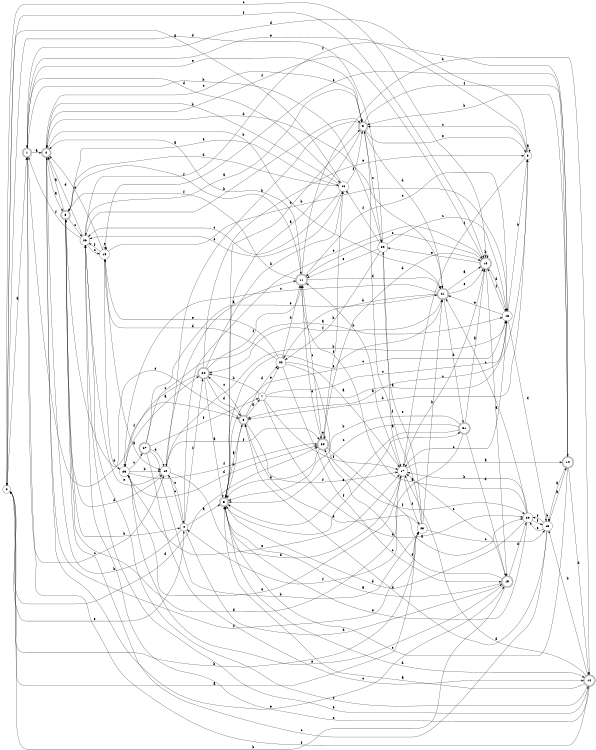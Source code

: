 digraph n26_10 {
__start0 [label="" shape="none"];

rankdir=LR;
size="8,5";

s0 [style="filled", color="black", fillcolor="white" shape="circle", label="0"];
s1 [style="rounded,filled", color="black", fillcolor="white" shape="doublecircle", label="1"];
s2 [style="rounded,filled", color="black", fillcolor="white" shape="doublecircle", label="2"];
s3 [style="rounded,filled", color="black", fillcolor="white" shape="doublecircle", label="3"];
s4 [style="filled", color="black", fillcolor="white" shape="circle", label="4"];
s5 [style="rounded,filled", color="black", fillcolor="white" shape="doublecircle", label="5"];
s6 [style="rounded,filled", color="black", fillcolor="white" shape="doublecircle", label="6"];
s7 [style="filled", color="black", fillcolor="white" shape="circle", label="7"];
s8 [style="filled", color="black", fillcolor="white" shape="circle", label="8"];
s9 [style="rounded,filled", color="black", fillcolor="white" shape="doublecircle", label="9"];
s10 [style="filled", color="black", fillcolor="white" shape="circle", label="10"];
s11 [style="rounded,filled", color="black", fillcolor="white" shape="doublecircle", label="11"];
s12 [style="rounded,filled", color="black", fillcolor="white" shape="doublecircle", label="12"];
s13 [style="filled", color="black", fillcolor="white" shape="circle", label="13"];
s14 [style="rounded,filled", color="black", fillcolor="white" shape="doublecircle", label="14"];
s15 [style="filled", color="black", fillcolor="white" shape="circle", label="15"];
s16 [style="filled", color="black", fillcolor="white" shape="circle", label="16"];
s17 [style="filled", color="black", fillcolor="white" shape="circle", label="17"];
s18 [style="rounded,filled", color="black", fillcolor="white" shape="doublecircle", label="18"];
s19 [style="rounded,filled", color="black", fillcolor="white" shape="doublecircle", label="19"];
s20 [style="filled", color="black", fillcolor="white" shape="circle", label="20"];
s21 [style="rounded,filled", color="black", fillcolor="white" shape="doublecircle", label="21"];
s22 [style="filled", color="black", fillcolor="white" shape="circle", label="22"];
s23 [style="filled", color="black", fillcolor="white" shape="circle", label="23"];
s24 [style="rounded,filled", color="black", fillcolor="white" shape="doublecircle", label="24"];
s25 [style="filled", color="black", fillcolor="white" shape="circle", label="25"];
s26 [style="filled", color="black", fillcolor="white" shape="circle", label="26"];
s27 [style="rounded,filled", color="black", fillcolor="white" shape="doublecircle", label="27"];
s28 [style="filled", color="black", fillcolor="white" shape="circle", label="28"];
s29 [style="filled", color="black", fillcolor="white" shape="circle", label="29"];
s30 [style="rounded,filled", color="black", fillcolor="white" shape="doublecircle", label="30"];
s31 [style="rounded,filled", color="black", fillcolor="white" shape="doublecircle", label="31"];
s0 -> s1 [label="a"];
s0 -> s28 [label="b"];
s0 -> s18 [label="c"];
s0 -> s30 [label="d"];
s0 -> s4 [label="e"];
s0 -> s18 [label="f"];
s1 -> s2 [label="a"];
s1 -> s29 [label="b"];
s1 -> s10 [label="c"];
s1 -> s25 [label="d"];
s1 -> s9 [label="e"];
s1 -> s6 [label="f"];
s2 -> s3 [label="a"];
s2 -> s21 [label="b"];
s2 -> s9 [label="c"];
s2 -> s21 [label="d"];
s2 -> s19 [label="e"];
s2 -> s28 [label="f"];
s3 -> s2 [label="a"];
s3 -> s4 [label="b"];
s3 -> s26 [label="c"];
s3 -> s10 [label="d"];
s3 -> s25 [label="e"];
s3 -> s11 [label="f"];
s4 -> s5 [label="a"];
s4 -> s2 [label="b"];
s4 -> s10 [label="c"];
s4 -> s19 [label="d"];
s4 -> s18 [label="e"];
s4 -> s24 [label="f"];
s5 -> s6 [label="a"];
s5 -> s9 [label="b"];
s5 -> s16 [label="c"];
s5 -> s12 [label="d"];
s5 -> s21 [label="e"];
s5 -> s31 [label="f"];
s6 -> s7 [label="a"];
s6 -> s5 [label="b"];
s6 -> s24 [label="c"];
s6 -> s22 [label="d"];
s6 -> s3 [label="e"];
s6 -> s17 [label="f"];
s7 -> s8 [label="a"];
s7 -> s24 [label="b"];
s7 -> s16 [label="c"];
s7 -> s20 [label="d"];
s7 -> s22 [label="e"];
s7 -> s17 [label="f"];
s8 -> s8 [label="a"];
s8 -> s6 [label="b"];
s8 -> s9 [label="c"];
s8 -> s1 [label="d"];
s8 -> s1 [label="e"];
s8 -> s17 [label="f"];
s9 -> s5 [label="a"];
s9 -> s10 [label="b"];
s9 -> s29 [label="c"];
s9 -> s21 [label="d"];
s9 -> s8 [label="e"];
s9 -> s14 [label="f"];
s10 -> s11 [label="a"];
s10 -> s16 [label="b"];
s10 -> s4 [label="c"];
s10 -> s17 [label="d"];
s10 -> s26 [label="e"];
s10 -> s30 [label="f"];
s11 -> s2 [label="a"];
s11 -> s12 [label="b"];
s11 -> s16 [label="c"];
s11 -> s21 [label="d"];
s11 -> s30 [label="e"];
s11 -> s3 [label="f"];
s12 -> s5 [label="a"];
s12 -> s13 [label="b"];
s12 -> s26 [label="c"];
s12 -> s17 [label="d"];
s12 -> s26 [label="e"];
s12 -> s1 [label="f"];
s13 -> s14 [label="a"];
s13 -> s13 [label="b"];
s13 -> s3 [label="c"];
s13 -> s6 [label="d"];
s13 -> s20 [label="e"];
s13 -> s20 [label="f"];
s14 -> s13 [label="a"];
s14 -> s9 [label="b"];
s14 -> s5 [label="c"];
s14 -> s12 [label="d"];
s14 -> s15 [label="e"];
s14 -> s26 [label="f"];
s15 -> s10 [label="a"];
s15 -> s16 [label="b"];
s15 -> s15 [label="c"];
s15 -> s23 [label="d"];
s15 -> s2 [label="e"];
s15 -> s26 [label="f"];
s16 -> s6 [label="a"];
s16 -> s8 [label="b"];
s16 -> s17 [label="c"];
s16 -> s13 [label="d"];
s16 -> s21 [label="e"];
s16 -> s18 [label="f"];
s17 -> s14 [label="a"];
s17 -> s11 [label="b"];
s17 -> s18 [label="c"];
s17 -> s3 [label="d"];
s17 -> s23 [label="e"];
s17 -> s28 [label="f"];
s18 -> s19 [label="a"];
s18 -> s18 [label="b"];
s18 -> s11 [label="c"];
s18 -> s16 [label="d"];
s18 -> s29 [label="e"];
s18 -> s2 [label="f"];
s19 -> s5 [label="a"];
s19 -> s0 [label="b"];
s19 -> s17 [label="c"];
s19 -> s20 [label="d"];
s19 -> s23 [label="e"];
s19 -> s30 [label="f"];
s20 -> s11 [label="a"];
s20 -> s17 [label="b"];
s20 -> s21 [label="c"];
s20 -> s5 [label="d"];
s20 -> s5 [label="e"];
s20 -> s13 [label="f"];
s21 -> s18 [label="a"];
s21 -> s22 [label="b"];
s21 -> s23 [label="c"];
s21 -> s31 [label="d"];
s21 -> s18 [label="e"];
s21 -> s24 [label="f"];
s22 -> s17 [label="a"];
s22 -> s11 [label="b"];
s22 -> s19 [label="c"];
s22 -> s15 [label="d"];
s22 -> s15 [label="e"];
s22 -> s20 [label="f"];
s23 -> s24 [label="a"];
s23 -> s10 [label="b"];
s23 -> s27 [label="c"];
s23 -> s30 [label="d"];
s23 -> s17 [label="e"];
s23 -> s30 [label="f"];
s24 -> s5 [label="a"];
s24 -> s25 [label="b"];
s24 -> s23 [label="c"];
s24 -> s6 [label="d"];
s24 -> s8 [label="e"];
s24 -> s11 [label="f"];
s25 -> s0 [label="a"];
s25 -> s2 [label="b"];
s25 -> s26 [label="c"];
s25 -> s3 [label="d"];
s25 -> s26 [label="e"];
s25 -> s9 [label="f"];
s26 -> s9 [label="a"];
s26 -> s9 [label="b"];
s26 -> s15 [label="c"];
s26 -> s2 [label="d"];
s26 -> s12 [label="e"];
s26 -> s1 [label="f"];
s27 -> s16 [label="a"];
s27 -> s28 [label="b"];
s27 -> s12 [label="c"];
s27 -> s10 [label="d"];
s27 -> s21 [label="e"];
s27 -> s7 [label="f"];
s28 -> s0 [label="a"];
s28 -> s21 [label="b"];
s28 -> s13 [label="c"];
s28 -> s6 [label="d"];
s28 -> s29 [label="e"];
s28 -> s9 [label="f"];
s29 -> s17 [label="a"];
s29 -> s22 [label="b"];
s29 -> s16 [label="c"];
s29 -> s0 [label="d"];
s29 -> s11 [label="e"];
s29 -> s25 [label="f"];
s30 -> s20 [label="a"];
s30 -> s5 [label="b"];
s30 -> s11 [label="c"];
s30 -> s18 [label="d"];
s30 -> s30 [label="e"];
s30 -> s25 [label="f"];
s31 -> s18 [label="a"];
s31 -> s5 [label="b"];
s31 -> s5 [label="c"];
s31 -> s19 [label="d"];
s31 -> s5 [label="e"];
s31 -> s4 [label="f"];

}